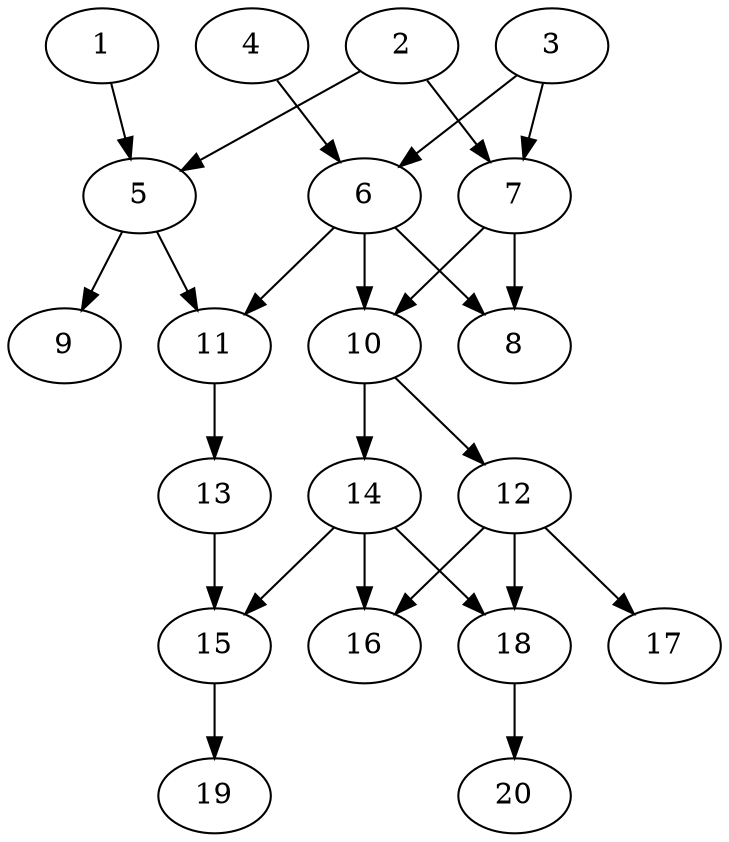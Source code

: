 // DAG automatically generated by daggen at Sat Jul 27 15:35:52 2019
// ./daggen --dot -n 20 --ccr 0.3 --fat 0.4 --regular 0.5 --density 0.6 --mindata 5242880 --maxdata 52428800 
digraph G {
  1 [size="105267200", alpha="0.15", expect_size="31580160"] 
  1 -> 5 [size ="31580160"]
  2 [size="78677333", alpha="0.01", expect_size="23603200"] 
  2 -> 5 [size ="23603200"]
  2 -> 7 [size ="23603200"]
  3 [size="67566933", alpha="0.18", expect_size="20270080"] 
  3 -> 6 [size ="20270080"]
  3 -> 7 [size ="20270080"]
  4 [size="27446613", alpha="0.04", expect_size="8233984"] 
  4 -> 6 [size ="8233984"]
  5 [size="24750080", alpha="0.11", expect_size="7425024"] 
  5 -> 9 [size ="7425024"]
  5 -> 11 [size ="7425024"]
  6 [size="43069440", alpha="0.17", expect_size="12920832"] 
  6 -> 8 [size ="12920832"]
  6 -> 10 [size ="12920832"]
  6 -> 11 [size ="12920832"]
  7 [size="98082133", alpha="0.20", expect_size="29424640"] 
  7 -> 8 [size ="29424640"]
  7 -> 10 [size ="29424640"]
  8 [size="33955840", alpha="0.13", expect_size="10186752"] 
  9 [size="144230400", alpha="0.07", expect_size="43269120"] 
  10 [size="128672427", alpha="0.04", expect_size="38601728"] 
  10 -> 12 [size ="38601728"]
  10 -> 14 [size ="38601728"]
  11 [size="125538987", alpha="0.19", expect_size="37661696"] 
  11 -> 13 [size ="37661696"]
  12 [size="87470080", alpha="0.06", expect_size="26241024"] 
  12 -> 16 [size ="26241024"]
  12 -> 17 [size ="26241024"]
  12 -> 18 [size ="26241024"]
  13 [size="96682667", alpha="0.04", expect_size="29004800"] 
  13 -> 15 [size ="29004800"]
  14 [size="83739307", alpha="0.16", expect_size="25121792"] 
  14 -> 15 [size ="25121792"]
  14 -> 16 [size ="25121792"]
  14 -> 18 [size ="25121792"]
  15 [size="113305600", alpha="0.16", expect_size="33991680"] 
  15 -> 19 [size ="33991680"]
  16 [size="43994453", alpha="0.06", expect_size="13198336"] 
  17 [size="19582293", alpha="0.09", expect_size="5874688"] 
  18 [size="174574933", alpha="0.04", expect_size="52372480"] 
  18 -> 20 [size ="52372480"]
  19 [size="121965227", alpha="0.18", expect_size="36589568"] 
  20 [size="19319467", alpha="0.05", expect_size="5795840"] 
}
